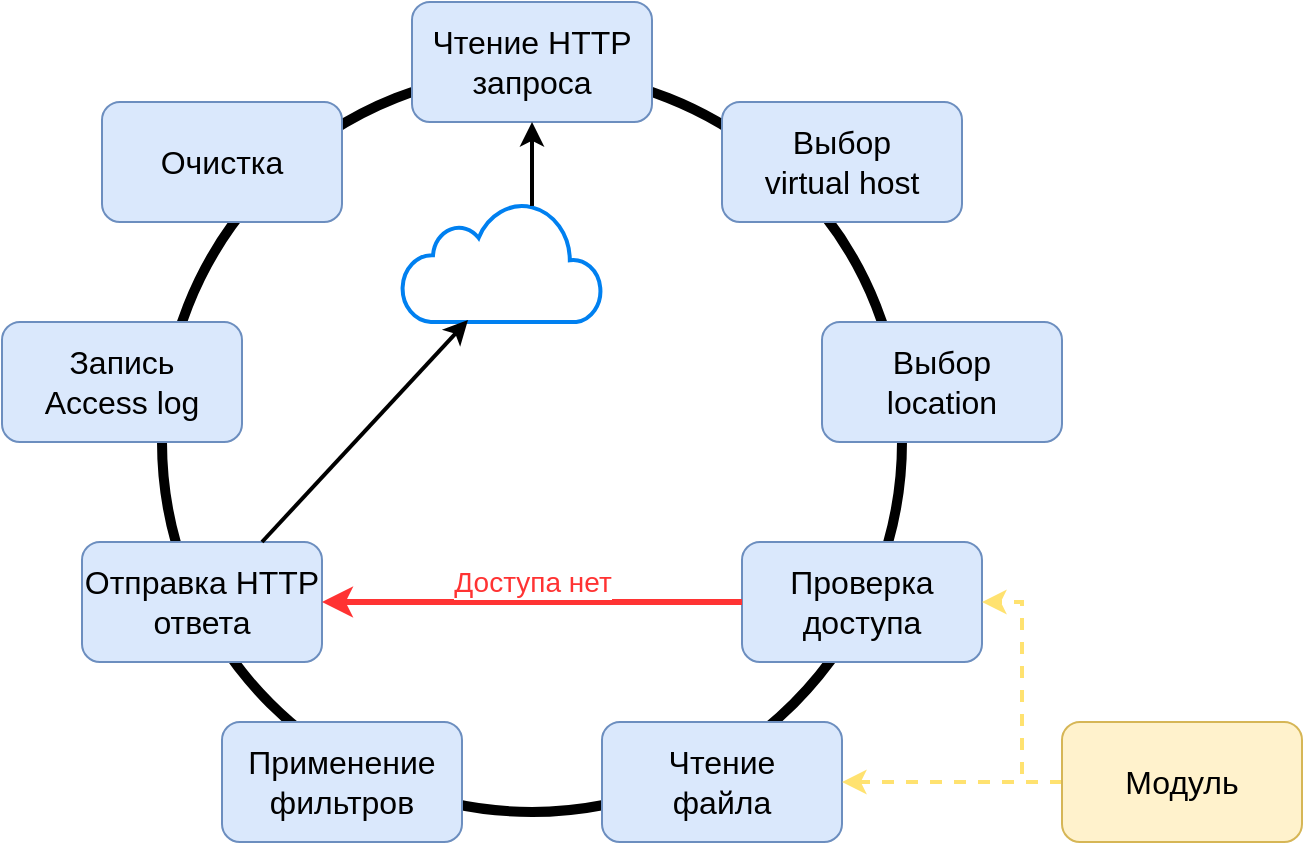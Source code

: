 <mxfile>
    <diagram id="w8USVKIAgbVzkxuLq6Ox" name="Page-1">
        <mxGraphModel dx="1134" dy="508" grid="1" gridSize="10" guides="1" tooltips="1" connect="1" arrows="1" fold="1" page="1" pageScale="1" pageWidth="850" pageHeight="1100" math="0" shadow="0">
            <root>
                <mxCell id="0"/>
                <mxCell id="1" parent="0"/>
                <mxCell id="16" value="" style="ellipse;whiteSpace=wrap;html=1;aspect=fixed;strokeWidth=5;fillColor=none;" parent="1" vertex="1">
                    <mxGeometry x="190" y="235" width="370" height="370" as="geometry"/>
                </mxCell>
                <mxCell id="2" value="Чтение HTTP запроса" style="rounded=1;whiteSpace=wrap;html=1;fillColor=#dae8fc;strokeColor=#6c8ebf;fontSize=16;" parent="1" vertex="1">
                    <mxGeometry x="315" y="200" width="120" height="60" as="geometry"/>
                </mxCell>
                <mxCell id="3" value="Выбор &lt;br style=&quot;font-size: 16px;&quot;&gt;virtual host" style="rounded=1;whiteSpace=wrap;html=1;fillColor=#dae8fc;strokeColor=#6c8ebf;fontSize=16;" parent="1" vertex="1">
                    <mxGeometry x="470" y="250" width="120" height="60" as="geometry"/>
                </mxCell>
                <mxCell id="4" value="Выбор&lt;br style=&quot;font-size: 16px;&quot;&gt;location" style="rounded=1;whiteSpace=wrap;html=1;fillColor=#dae8fc;strokeColor=#6c8ebf;fontSize=16;" parent="1" vertex="1">
                    <mxGeometry x="520" y="360" width="120" height="60" as="geometry"/>
                </mxCell>
                <mxCell id="7" value="Проверка доступа" style="rounded=1;whiteSpace=wrap;html=1;fillColor=#dae8fc;strokeColor=#6c8ebf;fontSize=16;" parent="1" vertex="1">
                    <mxGeometry x="480" y="470" width="120" height="60" as="geometry"/>
                </mxCell>
                <mxCell id="9" value="Чтение&lt;br style=&quot;font-size: 16px;&quot;&gt;файла" style="rounded=1;whiteSpace=wrap;html=1;fillColor=#dae8fc;strokeColor=#6c8ebf;fontSize=16;" parent="1" vertex="1">
                    <mxGeometry x="410" y="560" width="120" height="60" as="geometry"/>
                </mxCell>
                <mxCell id="10" value="Применение фильтров" style="rounded=1;whiteSpace=wrap;html=1;fillColor=#dae8fc;strokeColor=#6c8ebf;fontSize=16;" parent="1" vertex="1">
                    <mxGeometry x="220" y="560" width="120" height="60" as="geometry"/>
                </mxCell>
                <mxCell id="11" value="Отправка HTTP ответа" style="rounded=1;whiteSpace=wrap;html=1;fillColor=#dae8fc;strokeColor=#6c8ebf;fontSize=16;" parent="1" vertex="1">
                    <mxGeometry x="150" y="470" width="120" height="60" as="geometry"/>
                </mxCell>
                <mxCell id="12" value="Запись &lt;br style=&quot;font-size: 16px;&quot;&gt;Access log" style="rounded=1;whiteSpace=wrap;html=1;fillColor=#dae8fc;strokeColor=#6c8ebf;fontSize=16;" parent="1" vertex="1">
                    <mxGeometry x="110" y="360" width="120" height="60" as="geometry"/>
                </mxCell>
                <mxCell id="13" value="Очистка" style="rounded=1;whiteSpace=wrap;html=1;fillColor=#dae8fc;strokeColor=#6c8ebf;fontSize=16;" parent="1" vertex="1">
                    <mxGeometry x="160" y="250" width="120" height="60" as="geometry"/>
                </mxCell>
                <mxCell id="17" value="" style="endArrow=classic;html=1;exitX=0;exitY=0.5;exitDx=0;exitDy=0;entryX=1;entryY=0.5;entryDx=0;entryDy=0;strokeColor=#FF3333;strokeWidth=3;" edge="1" parent="1" source="7" target="11">
                    <mxGeometry width="50" height="50" relative="1" as="geometry">
                        <mxPoint x="400" y="410" as="sourcePoint"/>
                        <mxPoint x="450" y="360" as="targetPoint"/>
                    </mxGeometry>
                </mxCell>
                <mxCell id="18" value="Доступа нет" style="edgeLabel;html=1;align=center;verticalAlign=middle;resizable=0;points=[];fontSize=14;fontColor=#FF3333;" vertex="1" connectable="0" parent="17">
                    <mxGeometry x="0.305" y="2" relative="1" as="geometry">
                        <mxPoint x="32" y="-12" as="offset"/>
                    </mxGeometry>
                </mxCell>
                <mxCell id="21" style="edgeStyle=orthogonalEdgeStyle;rounded=0;orthogonalLoop=1;jettySize=auto;html=1;exitX=0;exitY=0.5;exitDx=0;exitDy=0;entryX=1;entryY=0.5;entryDx=0;entryDy=0;fontSize=14;fontColor=#FF3333;strokeWidth=2;strokeColor=#FFE270;dashed=1;" edge="1" parent="1" source="20" target="9">
                    <mxGeometry relative="1" as="geometry"/>
                </mxCell>
                <mxCell id="22" style="edgeStyle=orthogonalEdgeStyle;rounded=0;orthogonalLoop=1;jettySize=auto;html=1;exitX=0;exitY=0.5;exitDx=0;exitDy=0;entryX=1;entryY=0.5;entryDx=0;entryDy=0;dashed=1;fontSize=14;fontColor=#FF3333;strokeColor=#FFE270;strokeWidth=2;" edge="1" parent="1" source="20" target="7">
                    <mxGeometry relative="1" as="geometry"/>
                </mxCell>
                <mxCell id="20" value="Модуль" style="rounded=1;whiteSpace=wrap;html=1;fillColor=#fff2cc;strokeColor=#d6b656;fontSize=16;" vertex="1" parent="1">
                    <mxGeometry x="640" y="560" width="120" height="60" as="geometry"/>
                </mxCell>
                <mxCell id="23" value="" style="html=1;verticalLabelPosition=bottom;align=center;labelBackgroundColor=#ffffff;verticalAlign=top;strokeWidth=2;strokeColor=#0080F0;shadow=0;dashed=0;shape=mxgraph.ios7.icons.cloud;fontSize=14;fontColor=#FF3333;" vertex="1" parent="1">
                    <mxGeometry x="310" y="300" width="100" height="60" as="geometry"/>
                </mxCell>
                <mxCell id="24" value="" style="endArrow=classic;html=1;fontSize=14;fontColor=#FF3333;strokeWidth=2;entryX=0.5;entryY=1;entryDx=0;entryDy=0;exitX=0.65;exitY=0.033;exitDx=0;exitDy=0;exitPerimeter=0;" edge="1" parent="1" source="23" target="2">
                    <mxGeometry width="50" height="50" relative="1" as="geometry">
                        <mxPoint x="387" y="300" as="sourcePoint"/>
                        <mxPoint x="495" y="110" as="targetPoint"/>
                    </mxGeometry>
                </mxCell>
                <mxCell id="27" value="" style="endArrow=classic;html=1;fontSize=14;fontColor=#FF3333;strokeWidth=2;exitX=0.75;exitY=0;exitDx=0;exitDy=0;entryX=0.33;entryY=0.983;entryDx=0;entryDy=0;entryPerimeter=0;" edge="1" parent="1" source="11" target="23">
                    <mxGeometry width="50" height="50" relative="1" as="geometry">
                        <mxPoint x="385" y="311.98" as="sourcePoint"/>
                        <mxPoint x="385" y="270" as="targetPoint"/>
                    </mxGeometry>
                </mxCell>
            </root>
        </mxGraphModel>
    </diagram>
</mxfile>